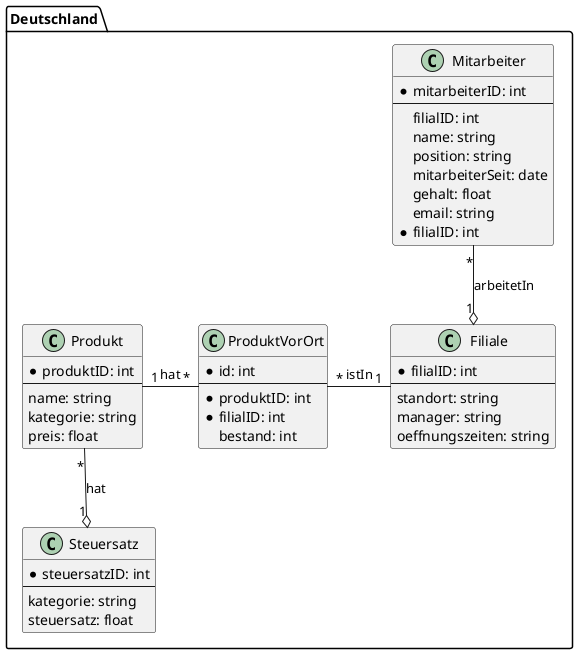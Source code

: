 @startuml
package Deutschland {
    class Mitarbeiter {
        *mitarbeiterID: int
        --
        filialID: int
        name: string
        position: string
        mitarbeiterSeit: date
        gehalt: float
        email: string
        *filialID: int
    }
    
    class Produkt {
        *produktID: int
        --
        name: string
        kategorie: string
        preis: float
    }
    
    class Steuersatz {
        *steuersatzID: int
        --
        kategorie: string
        steuersatz: float
    }
    
    class ProduktVorOrt {
        *id: int
        --
        *produktID: int
        *filialID: int
        bestand: int
    }
    
    class Filiale {
        *filialID: int
        --
        standort: string
        manager: string
        oeffnungszeiten: string
    }

Produkt "1" -right- "*" ProduktVorOrt : hat
Filiale "1" -left- "*" ProduktVorOrt : istIn
Mitarbeiter "*" --o "1" Filiale : arbeitetIn
Produkt "*" --o "1" Steuersatz : hat


}
@enduml
